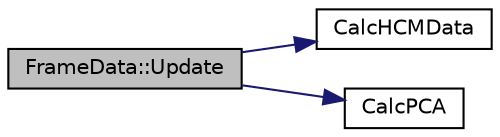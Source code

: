 digraph "FrameData::Update"
{
 // LATEX_PDF_SIZE
  edge [fontname="Helvetica",fontsize="10",labelfontname="Helvetica",labelfontsize="10"];
  node [fontname="Helvetica",fontsize="10",shape=record];
  rankdir="LR";
  Node1 [label="FrameData::Update",height=0.2,width=0.4,color="black", fillcolor="grey75", style="filled", fontcolor="black",tooltip="根据串口数据 更新当前类的值"];
  Node1 -> Node2 [color="midnightblue",fontsize="10",style="solid",fontname="Helvetica"];
  Node2 [label="CalcHCMData",height=0.2,width=0.4,color="black", fillcolor="white", style="filled",URL="$da/d45/a00011.html#acab6a3f3a0d0970b03b4b6de388ba319",tooltip="根据磁力计 返回的 三个UCHAR值 解算成相应的十进制值"];
  Node1 -> Node3 [color="midnightblue",fontsize="10",style="solid",fontname="Helvetica"];
  Node3 [label="CalcPCA",height=0.2,width=0.4,color="black", fillcolor="white", style="filled",URL="$da/d45/a00011.html#ad3b5d3b3c83f0557e63b42855daab802",tooltip="计算编码器的值 根据编码器的int值 返回int 数据 uint 16 数据"];
}
